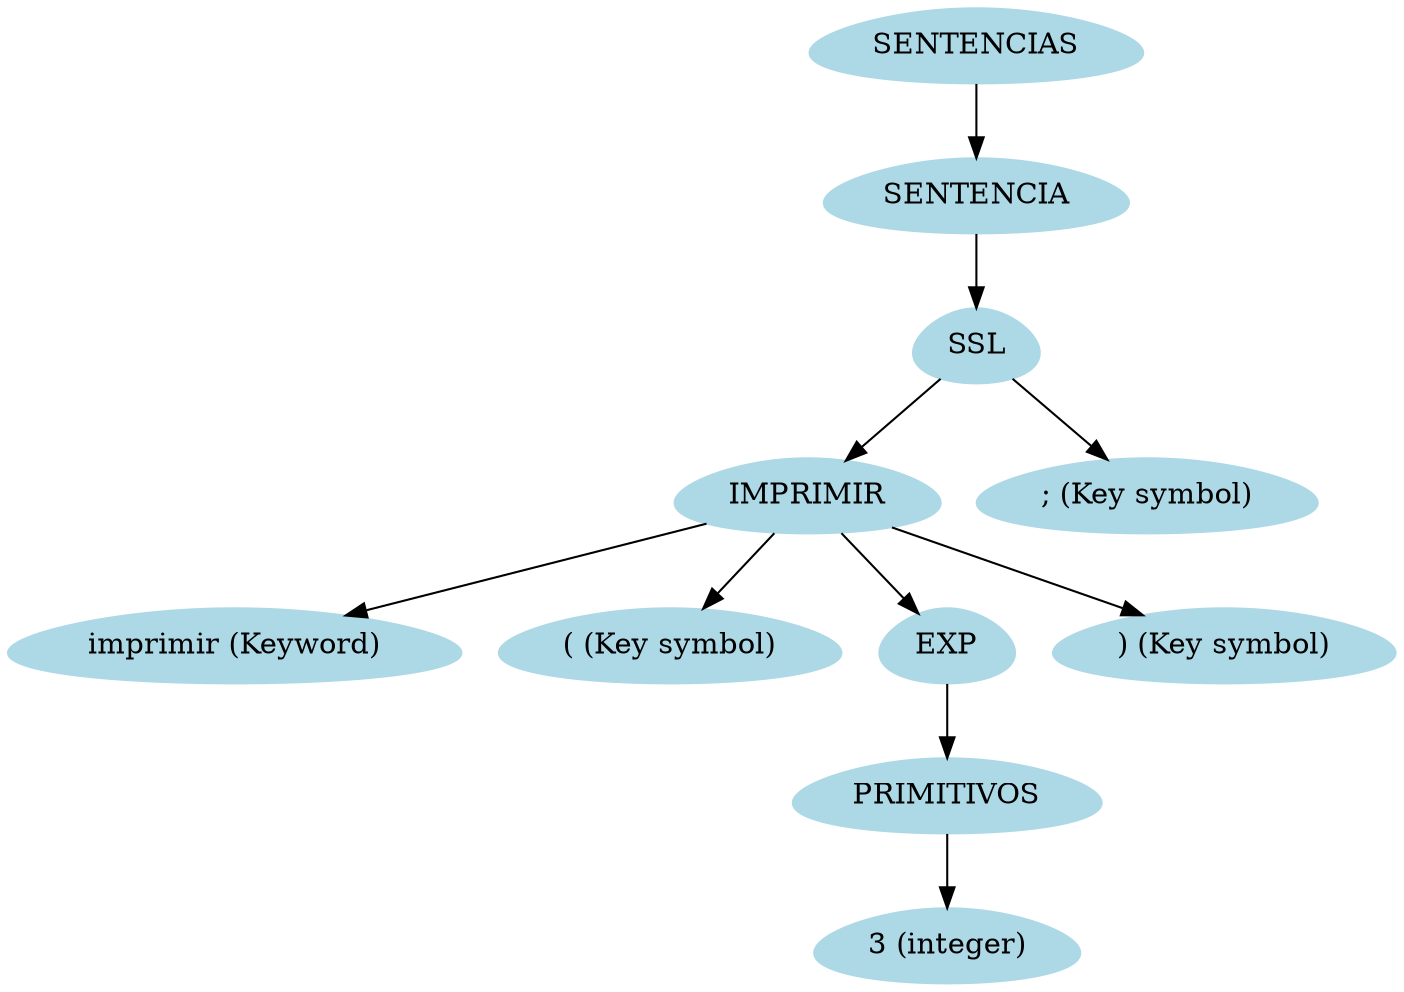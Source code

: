 digraph grafo{
node [shape = egg];
58000584[label="SENTENCIAS", style = filled, color = lightblue];
52243212[label="SENTENCIA", style = filled, color = lightblue];
58000584->52243212;
426867[label="SSL", style = filled, color = lightblue];
52243212->426867;
3841804[label="IMPRIMIR", style = filled, color = lightblue];
426867->3841804;
34576242[label="imprimir (Keyword)", style = filled, color = lightblue];
3841804->34576242;
42750725[label="( (Key symbol)", style = filled, color = lightblue];
3841804->42750725;
49212206[label="EXP", style = filled, color = lightblue];
3841804->49212206;
40256670[label="PRIMITIVOS", style = filled, color = lightblue];
49212206->40256670;
26765710[label="3 (integer)", style = filled, color = lightblue];
40256670->26765710;
39564799[label=") (Key symbol)", style = filled, color = lightblue];
3841804->39564799;
20538874[label="; (Key symbol)", style = filled, color = lightblue];
426867->20538874;
}

